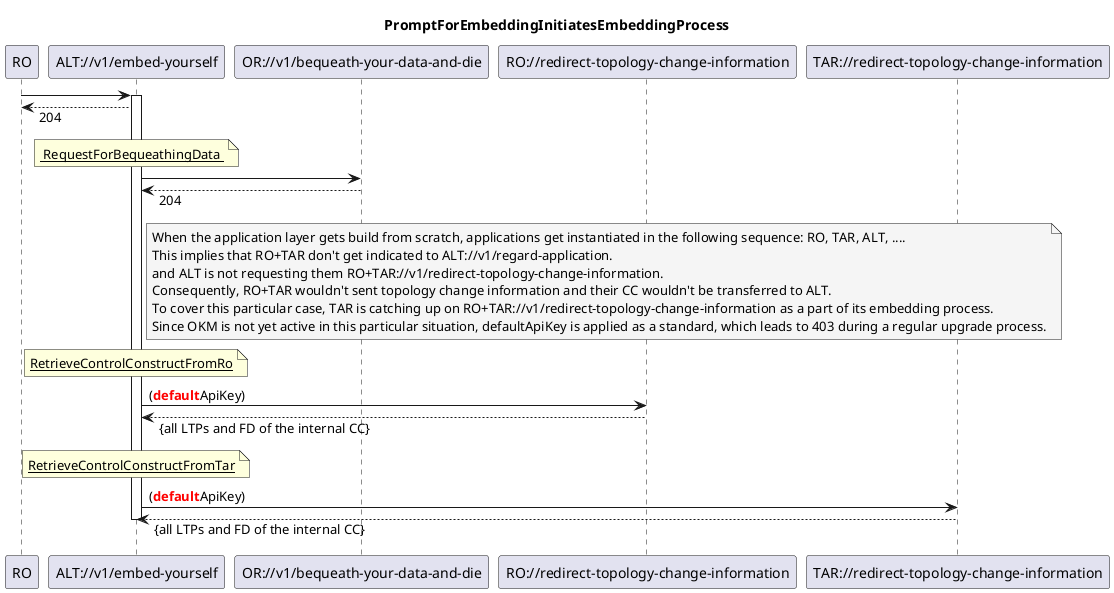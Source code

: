 @startuml bm001_Embedding
skinparam responseMessageBelowArrow true

title
PromptForEmbeddingInitiatesEmbeddingProcess
end title

participant "RO" as ro
participant "ALT://v1/embed-yourself" as alt
participant "OR://v1/bequeath-your-data-and-die" as OldRelease
participant "RO://redirect-topology-change-information" as CcOfRo
participant "TAR://redirect-topology-change-information" as CcOfTar

ro -> alt
activate alt
ro <-- alt : 204

note over alt
<u> RequestForBequeathingData </u>
end note
alt -> OldRelease
alt <-- OldRelease : 204

note right alt #WhiteSmoke
When the application layer gets build from scratch, applications get instantiated in the following sequence: RO, TAR, ALT, ....
This implies that RO+TAR don't get indicated to ALT://v1/regard-application.
and ALT is not requesting them RO+TAR://v1/redirect-topology-change-information.
Consequently, RO+TAR wouldn't sent topology change information and their CC wouldn't be transferred to ALT.
To cover this particular case, TAR is catching up on RO+TAR://v1/redirect-topology-change-information as a part of its embedding process.
Since OKM is not yet active in this particular situation, defaultApiKey is applied as a standard, which leads to 403 during a regular upgrade process.
end note


note over alt
<u>RetrieveControlConstructFromRo</u>
end note
alt -> CcOfRo : (<font color=red><b>default</b><font color=black>ApiKey)
alt <-- CcOfRo : {all LTPs and FD of the internal CC}

note over alt
<u>RetrieveControlConstructFromTar</u>
end note
alt -> CcOfTar : (<font color=red><b>default</b><font color=black>ApiKey)
alt <-- CcOfTar : {all LTPs and FD of the internal CC}
deactivate alt

@enduml